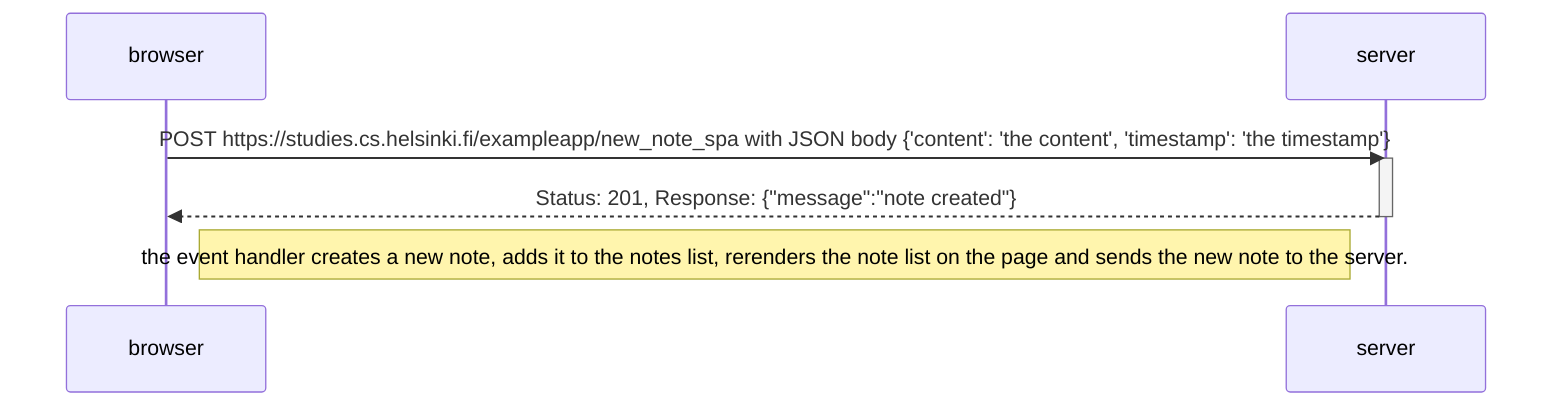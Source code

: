 sequenceDiagram
    participant browser
    participant server

    browser->>server: POST https://studies.cs.helsinki.fi/exampleapp/new_note_spa with JSON body {'content': 'the content', 'timestamp': 'the timestamp'}
    activate server
    server-->>browser: Status: 201, Response: {"message":"note created"}
    deactivate server


    Note right of browser: the event handler creates a new note, adds it to the notes list, rerenders the note list on the page and sends the new note to the server.